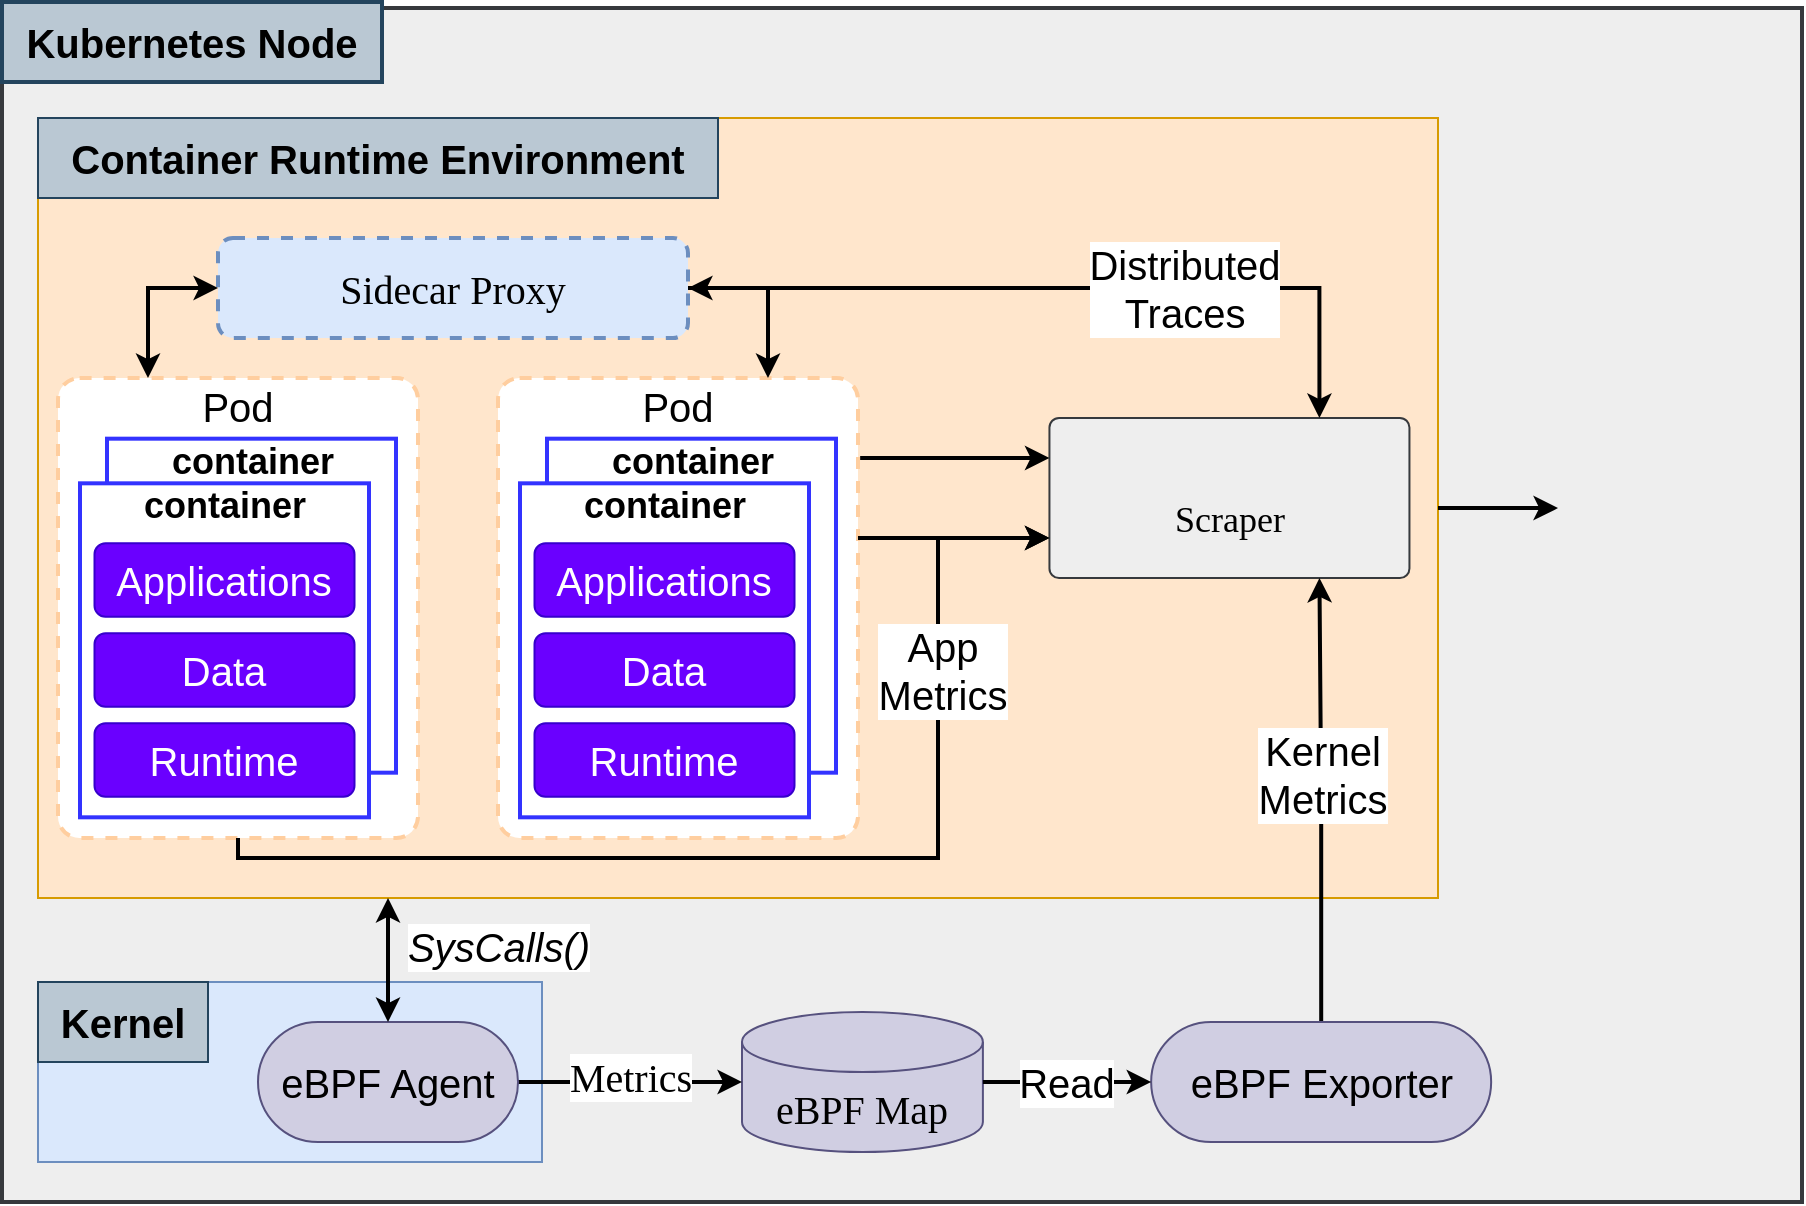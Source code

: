 <mxfile version="21.3.2" type="github">
  <diagram name="Page-1" id="cTY5Y9TpxP5SZx-7HDxA">
    <mxGraphModel dx="1434" dy="770" grid="1" gridSize="10" guides="1" tooltips="1" connect="1" arrows="1" fold="1" page="1" pageScale="1" pageWidth="1100" pageHeight="850" math="0" shadow="0">
      <root>
        <mxCell id="0" />
        <mxCell id="1" parent="0" />
        <mxCell id="1BkvYgwe-oKlFP0c4Thi-38" value="" style="group" vertex="1" connectable="0" parent="1">
          <mxGeometry x="100" y="125" width="900" height="600" as="geometry" />
        </mxCell>
        <mxCell id="QJQ4cSQSgAcdmUkR-iLK-1" value="" style="rounded=1;whiteSpace=wrap;html=1;fillColor=#eeeeee;strokeColor=#36393d;arcSize=0;imageHeight=24;strokeWidth=2;" parent="1BkvYgwe-oKlFP0c4Thi-38" vertex="1">
          <mxGeometry y="3" width="900" height="597" as="geometry" />
        </mxCell>
        <mxCell id="QJQ4cSQSgAcdmUkR-iLK-4" value="" style="rounded=1;whiteSpace=wrap;html=1;fillColor=#ffe6cc;strokeColor=#d79b00;arcSize=0;" parent="1BkvYgwe-oKlFP0c4Thi-38" vertex="1">
          <mxGeometry x="18" y="58" width="700" height="390" as="geometry" />
        </mxCell>
        <mxCell id="QJQ4cSQSgAcdmUkR-iLK-14" value="&lt;font style=&quot;font-size: 20px;&quot; face=&quot;Verdana&quot;&gt;Sidecar Proxy&lt;/font&gt;" style="rounded=1;whiteSpace=wrap;html=1;dashed=1;fillColor=#dae8fc;strokeColor=#6c8ebf;strokeWidth=2;" parent="1BkvYgwe-oKlFP0c4Thi-38" vertex="1">
          <mxGeometry x="108" y="118" width="235" height="50" as="geometry" />
        </mxCell>
        <mxCell id="QJQ4cSQSgAcdmUkR-iLK-16" value="" style="rounded=1;whiteSpace=wrap;html=1;fontFamily=Verdana;fontSize=18;labelBackgroundColor=#0000FF;fillColor=#dae8fc;strokeColor=#6c8ebf;arcSize=0;" parent="1BkvYgwe-oKlFP0c4Thi-38" vertex="1">
          <mxGeometry x="18" y="490" width="252" height="90" as="geometry" />
        </mxCell>
        <mxCell id="QJQ4cSQSgAcdmUkR-iLK-18" value="&lt;div&gt;&lt;font style=&quot;font-size: 18px;&quot; face=&quot;Verdana&quot;&gt;&lt;br&gt;&lt;/font&gt;&lt;/div&gt;&lt;div&gt;&lt;font style=&quot;font-size: 18px;&quot; face=&quot;Verdana&quot;&gt;Scraper&lt;/font&gt;&lt;/div&gt;" style="rounded=1;whiteSpace=wrap;html=1;arcSize=6;fillColor=#eeeeee;strokeColor=#36393d;" parent="1BkvYgwe-oKlFP0c4Thi-38" vertex="1">
          <mxGeometry x="523.725" y="208" width="180" height="80" as="geometry" />
        </mxCell>
        <mxCell id="1BkvYgwe-oKlFP0c4Thi-36" style="edgeStyle=orthogonalEdgeStyle;rounded=0;orthogonalLoop=1;jettySize=auto;html=1;exitX=1;exitY=0.5;exitDx=0;exitDy=0;entryX=0.75;entryY=0;entryDx=0;entryDy=0;strokeWidth=2;" edge="1" parent="1BkvYgwe-oKlFP0c4Thi-38" source="QJQ4cSQSgAcdmUkR-iLK-14" target="QJQ4cSQSgAcdmUkR-iLK-18">
          <mxGeometry relative="1" as="geometry" />
        </mxCell>
        <mxCell id="1BkvYgwe-oKlFP0c4Thi-37" value="&lt;div style=&quot;font-size: 20px;&quot;&gt;&lt;font style=&quot;font-size: 20px;&quot;&gt;Distributed&lt;/font&gt;&lt;/div&gt;&lt;div style=&quot;font-size: 20px;&quot;&gt;&lt;font style=&quot;font-size: 20px;&quot;&gt;Traces&lt;font style=&quot;font-size: 20px;&quot;&gt;&lt;br&gt;&lt;/font&gt;&lt;/font&gt;&lt;/div&gt;" style="edgeLabel;html=1;align=center;verticalAlign=middle;resizable=0;points=[];" vertex="1" connectable="0" parent="1BkvYgwe-oKlFP0c4Thi-36">
          <mxGeometry x="0.205" y="-2" relative="1" as="geometry">
            <mxPoint x="18" y="-2" as="offset" />
          </mxGeometry>
        </mxCell>
        <mxCell id="QJQ4cSQSgAcdmUkR-iLK-19" value="" style="shape=image;verticalLabelPosition=bottom;labelBackgroundColor=default;verticalAlign=top;aspect=fixed;imageAspect=0;image=https://cncf-branding.netlify.app/img/projects/opentelemetry/horizontal/color/opentelemetry-horizontal-color.png;" parent="1BkvYgwe-oKlFP0c4Thi-38" vertex="1">
          <mxGeometry x="432" y="156" width="148.58" height="52" as="geometry" />
        </mxCell>
        <mxCell id="QJQ4cSQSgAcdmUkR-iLK-20" value="" style="shape=image;verticalLabelPosition=bottom;labelBackgroundColor=default;verticalAlign=top;aspect=fixed;imageAspect=0;image=https://cncf-branding.netlify.app/img/projects/prometheus/horizontal/color/prometheus-horizontal-color.png;" parent="1BkvYgwe-oKlFP0c4Thi-38" vertex="1">
          <mxGeometry x="534.94" y="218" width="157.57" height="30" as="geometry" />
        </mxCell>
        <mxCell id="QJQ4cSQSgAcdmUkR-iLK-24" value="&lt;font style=&quot;font-size: 20px;&quot; face=&quot;Verdana&quot;&gt;eBPF Map&lt;/font&gt;&lt;font style=&quot;font-size: 20px;&quot; face=&quot;Verdana&quot;&gt;&lt;br&gt;&lt;/font&gt;" style="shape=cylinder3;whiteSpace=wrap;html=1;boundedLbl=1;backgroundOutline=1;size=15;fillColor=#d0cee2;strokeColor=#56517e;" parent="1BkvYgwe-oKlFP0c4Thi-38" vertex="1">
          <mxGeometry x="370" y="505" width="120.45" height="70" as="geometry" />
        </mxCell>
        <mxCell id="1BkvYgwe-oKlFP0c4Thi-31" style="edgeStyle=orthogonalEdgeStyle;rounded=0;orthogonalLoop=1;jettySize=auto;html=1;exitX=1;exitY=0.5;exitDx=0;exitDy=0;entryX=0;entryY=0.5;entryDx=0;entryDy=0;entryPerimeter=0;strokeWidth=2;" edge="1" parent="1BkvYgwe-oKlFP0c4Thi-38" source="QJQ4cSQSgAcdmUkR-iLK-26" target="QJQ4cSQSgAcdmUkR-iLK-24">
          <mxGeometry relative="1" as="geometry" />
        </mxCell>
        <mxCell id="1BkvYgwe-oKlFP0c4Thi-32" value="&lt;font style=&quot;font-size: 20px;&quot; face=&quot;Verdana&quot;&gt;Metrics&lt;br&gt;&lt;/font&gt;" style="edgeLabel;html=1;align=center;verticalAlign=middle;resizable=0;points=[];" vertex="1" connectable="0" parent="1BkvYgwe-oKlFP0c4Thi-31">
          <mxGeometry x="0.225" y="-1" relative="1" as="geometry">
            <mxPoint x="-13" y="-4" as="offset" />
          </mxGeometry>
        </mxCell>
        <mxCell id="QJQ4cSQSgAcdmUkR-iLK-26" value="&lt;font style=&quot;font-size: 20px;&quot;&gt;eBPF Agent&lt;/font&gt;" style="rounded=1;whiteSpace=wrap;html=1;fillColor=#d0cee2;strokeColor=#56517e;arcSize=50;" parent="1BkvYgwe-oKlFP0c4Thi-38" vertex="1">
          <mxGeometry x="128" y="510" width="130" height="60" as="geometry" />
        </mxCell>
        <mxCell id="QJQ4cSQSgAcdmUkR-iLK-27" value="" style="shape=image;verticalLabelPosition=bottom;labelBackgroundColor=default;verticalAlign=top;aspect=fixed;imageAspect=0;image=https://upload.wikimedia.org/wikipedia/commons/thumb/a/a1/Grafana_logo.svg/1200px-Grafana_logo.svg.png;" parent="1BkvYgwe-oKlFP0c4Thi-38" vertex="1">
          <mxGeometry x="778" y="194.67" width="114.18" height="116.65" as="geometry" />
        </mxCell>
        <mxCell id="1BkvYgwe-oKlFP0c4Thi-26" style="edgeStyle=orthogonalEdgeStyle;rounded=0;orthogonalLoop=1;jettySize=auto;html=1;exitX=1;exitY=0.5;exitDx=0;exitDy=0;strokeWidth=2;" edge="1" parent="1BkvYgwe-oKlFP0c4Thi-38" source="QJQ4cSQSgAcdmUkR-iLK-4" target="QJQ4cSQSgAcdmUkR-iLK-27">
          <mxGeometry relative="1" as="geometry" />
        </mxCell>
        <mxCell id="1BkvYgwe-oKlFP0c4Thi-1" value="&lt;font style=&quot;font-size: 20px;&quot;&gt;&lt;b&gt;&lt;font style=&quot;font-size: 20px;&quot;&gt;Kubernetes Node&lt;/font&gt;&lt;/b&gt;&lt;font style=&quot;font-size: 20px;&quot;&gt;&lt;b&gt;&lt;font style=&quot;font-size: 20px;&quot;&gt;&lt;br&gt;&lt;/font&gt;&lt;/b&gt;&lt;/font&gt;&lt;/font&gt;" style="rounded=0;whiteSpace=wrap;html=1;strokeWidth=2;fillColor=#bac8d3;strokeColor=#23445d;" vertex="1" parent="1BkvYgwe-oKlFP0c4Thi-38">
          <mxGeometry width="190" height="40" as="geometry" />
        </mxCell>
        <mxCell id="1BkvYgwe-oKlFP0c4Thi-2" value="&lt;font style=&quot;font-size: 20px;&quot;&gt;&lt;font style=&quot;font-size: 20px;&quot;&gt;&lt;b&gt;&lt;font style=&quot;font-size: 20px;&quot;&gt;Container Runtime Environment&lt;br&gt;&lt;/font&gt;&lt;/b&gt;&lt;/font&gt;&lt;/font&gt;" style="rounded=0;whiteSpace=wrap;html=1;strokeWidth=1;fillColor=#bac8d3;strokeColor=#23445d;" vertex="1" parent="1BkvYgwe-oKlFP0c4Thi-38">
          <mxGeometry x="18" y="58" width="340" height="40" as="geometry" />
        </mxCell>
        <mxCell id="1BkvYgwe-oKlFP0c4Thi-11" value="" style="group" vertex="1" connectable="0" parent="1BkvYgwe-oKlFP0c4Thi-38">
          <mxGeometry x="28" y="188" width="180" height="230" as="geometry" />
        </mxCell>
        <mxCell id="1BkvYgwe-oKlFP0c4Thi-9" value="&lt;div&gt;&lt;font style=&quot;font-size: 20px;&quot;&gt;Pod&lt;/font&gt;&lt;br&gt;&lt;/div&gt;&lt;div&gt;&lt;br&gt;&lt;/div&gt;&lt;div&gt;&lt;br&gt;&lt;/div&gt;&lt;div&gt;&lt;br&gt;&lt;/div&gt;&lt;div&gt;&lt;br&gt;&lt;/div&gt;&lt;div&gt;&lt;br&gt;&lt;/div&gt;&lt;div&gt;&lt;br&gt;&lt;/div&gt;&lt;div&gt;&lt;br&gt;&lt;/div&gt;&lt;div&gt;&lt;br&gt;&lt;/div&gt;&lt;div&gt;&lt;br&gt;&lt;/div&gt;&lt;div&gt;&lt;br&gt;&lt;/div&gt;&lt;div&gt;&lt;br&gt;&lt;/div&gt;&lt;div&gt;&lt;br&gt;&lt;/div&gt;&lt;div&gt;&lt;br&gt;&lt;/div&gt;&lt;div&gt;&lt;br&gt;&lt;/div&gt;" style="rounded=1;whiteSpace=wrap;html=1;strokeWidth=2;dashed=1;strokeColor=#FFCE9F;arcSize=6;" vertex="1" parent="1BkvYgwe-oKlFP0c4Thi-11">
          <mxGeometry width="180" height="230" as="geometry" />
        </mxCell>
        <mxCell id="1BkvYgwe-oKlFP0c4Thi-10" value="" style="group" vertex="1" connectable="0" parent="1BkvYgwe-oKlFP0c4Thi-11">
          <mxGeometry x="11" y="30.34" width="158" height="189.32" as="geometry" />
        </mxCell>
        <mxCell id="1BkvYgwe-oKlFP0c4Thi-8" value="&lt;div&gt;&lt;b&gt;&lt;font style=&quot;font-size: 18px;&quot;&gt;container&lt;/font&gt;&lt;br&gt;&lt;/b&gt;&lt;/div&gt;&lt;div&gt;&lt;b&gt;&lt;br&gt;&lt;/b&gt;&lt;/div&gt;&lt;div&gt;&lt;b&gt;&lt;br&gt;&lt;/b&gt;&lt;/div&gt;&lt;div&gt;&lt;b&gt;&lt;br&gt;&lt;/b&gt;&lt;/div&gt;&lt;div&gt;&lt;b&gt;&lt;br&gt;&lt;/b&gt;&lt;/div&gt;&lt;div&gt;&lt;b&gt;&lt;br&gt;&lt;/b&gt;&lt;/div&gt;&lt;div&gt;&lt;b&gt;&lt;br&gt;&lt;/b&gt;&lt;/div&gt;&lt;div&gt;&lt;b&gt;&lt;br&gt;&lt;/b&gt;&lt;/div&gt;&lt;div&gt;&lt;b&gt;&lt;br&gt;&lt;/b&gt;&lt;/div&gt;&lt;div&gt;&lt;br&gt;&lt;/div&gt;&lt;div&gt;&lt;br&gt;&lt;/div&gt;" style="rounded=0;whiteSpace=wrap;html=1;strokeColor=#3333FF;strokeWidth=2;" vertex="1" parent="1BkvYgwe-oKlFP0c4Thi-10">
          <mxGeometry x="13.5" width="144.5" height="167" as="geometry" />
        </mxCell>
        <mxCell id="1BkvYgwe-oKlFP0c4Thi-4" value="&lt;div&gt;&lt;b&gt;&lt;font style=&quot;font-size: 18px;&quot;&gt;container&lt;/font&gt;&lt;br&gt;&lt;/b&gt;&lt;/div&gt;&lt;div&gt;&lt;b&gt;&lt;br&gt;&lt;/b&gt;&lt;/div&gt;&lt;div&gt;&lt;b&gt;&lt;br&gt;&lt;/b&gt;&lt;/div&gt;&lt;div&gt;&lt;b&gt;&lt;br&gt;&lt;/b&gt;&lt;/div&gt;&lt;div&gt;&lt;b&gt;&lt;br&gt;&lt;/b&gt;&lt;/div&gt;&lt;div&gt;&lt;b&gt;&lt;br&gt;&lt;/b&gt;&lt;/div&gt;&lt;div&gt;&lt;b&gt;&lt;br&gt;&lt;/b&gt;&lt;/div&gt;&lt;div&gt;&lt;b&gt;&lt;br&gt;&lt;/b&gt;&lt;/div&gt;&lt;div&gt;&lt;b&gt;&lt;br&gt;&lt;/b&gt;&lt;/div&gt;&lt;div&gt;&lt;br&gt;&lt;/div&gt;&lt;div&gt;&lt;br&gt;&lt;/div&gt;" style="rounded=0;whiteSpace=wrap;html=1;strokeColor=#3333FF;strokeWidth=2;" vertex="1" parent="1BkvYgwe-oKlFP0c4Thi-10">
          <mxGeometry y="22.32" width="144.5" height="167" as="geometry" />
        </mxCell>
        <mxCell id="1BkvYgwe-oKlFP0c4Thi-5" value="&lt;font style=&quot;font-size: 20px;&quot;&gt;Applications&lt;/font&gt;" style="rounded=1;whiteSpace=wrap;html=1;fillColor=#6a00ff;fontColor=#ffffff;strokeColor=#3700CC;" vertex="1" parent="1BkvYgwe-oKlFP0c4Thi-10">
          <mxGeometry x="7.25" y="52.32" width="130" height="36.68" as="geometry" />
        </mxCell>
        <mxCell id="1BkvYgwe-oKlFP0c4Thi-6" value="&lt;font style=&quot;font-size: 20px;&quot;&gt;Data&lt;/font&gt;" style="rounded=1;whiteSpace=wrap;html=1;fillColor=#6a00ff;fontColor=#ffffff;strokeColor=#3700CC;" vertex="1" parent="1BkvYgwe-oKlFP0c4Thi-10">
          <mxGeometry x="7.25" y="97.32" width="130" height="36.68" as="geometry" />
        </mxCell>
        <mxCell id="1BkvYgwe-oKlFP0c4Thi-7" value="&lt;font style=&quot;font-size: 20px;&quot;&gt;Runtime&lt;/font&gt;" style="rounded=1;whiteSpace=wrap;html=1;fillColor=#6a00ff;fontColor=#ffffff;strokeColor=#3700CC;" vertex="1" parent="1BkvYgwe-oKlFP0c4Thi-10">
          <mxGeometry x="7.25" y="142.32" width="130" height="36.68" as="geometry" />
        </mxCell>
        <mxCell id="1BkvYgwe-oKlFP0c4Thi-20" style="edgeStyle=orthogonalEdgeStyle;rounded=0;orthogonalLoop=1;jettySize=auto;html=1;exitX=0;exitY=0.5;exitDx=0;exitDy=0;entryX=0.25;entryY=0;entryDx=0;entryDy=0;strokeWidth=2;startArrow=classic;startFill=1;" edge="1" parent="1BkvYgwe-oKlFP0c4Thi-38" source="QJQ4cSQSgAcdmUkR-iLK-14" target="1BkvYgwe-oKlFP0c4Thi-9">
          <mxGeometry relative="1" as="geometry" />
        </mxCell>
        <mxCell id="1BkvYgwe-oKlFP0c4Thi-12" value="" style="group" vertex="1" connectable="0" parent="1BkvYgwe-oKlFP0c4Thi-38">
          <mxGeometry x="248" y="188" width="180" height="230" as="geometry" />
        </mxCell>
        <mxCell id="1BkvYgwe-oKlFP0c4Thi-13" value="&lt;div&gt;&lt;font style=&quot;font-size: 20px;&quot;&gt;Pod&lt;/font&gt;&lt;br&gt;&lt;/div&gt;&lt;div&gt;&lt;br&gt;&lt;/div&gt;&lt;div&gt;&lt;br&gt;&lt;/div&gt;&lt;div&gt;&lt;br&gt;&lt;/div&gt;&lt;div&gt;&lt;br&gt;&lt;/div&gt;&lt;div&gt;&lt;br&gt;&lt;/div&gt;&lt;div&gt;&lt;br&gt;&lt;/div&gt;&lt;div&gt;&lt;br&gt;&lt;/div&gt;&lt;div&gt;&lt;br&gt;&lt;/div&gt;&lt;div&gt;&lt;br&gt;&lt;/div&gt;&lt;div&gt;&lt;br&gt;&lt;/div&gt;&lt;div&gt;&lt;br&gt;&lt;/div&gt;&lt;div&gt;&lt;br&gt;&lt;/div&gt;&lt;div&gt;&lt;br&gt;&lt;/div&gt;&lt;div&gt;&lt;br&gt;&lt;/div&gt;" style="rounded=1;whiteSpace=wrap;html=1;strokeWidth=2;dashed=1;strokeColor=#FFCE9F;arcSize=6;" vertex="1" parent="1BkvYgwe-oKlFP0c4Thi-12">
          <mxGeometry width="180" height="230" as="geometry" />
        </mxCell>
        <mxCell id="1BkvYgwe-oKlFP0c4Thi-14" value="" style="group" vertex="1" connectable="0" parent="1BkvYgwe-oKlFP0c4Thi-12">
          <mxGeometry x="11" y="30.34" width="158" height="189.32" as="geometry" />
        </mxCell>
        <mxCell id="1BkvYgwe-oKlFP0c4Thi-15" value="&lt;div&gt;&lt;b&gt;&lt;font style=&quot;font-size: 18px;&quot;&gt;container&lt;/font&gt;&lt;br&gt;&lt;/b&gt;&lt;/div&gt;&lt;div&gt;&lt;b&gt;&lt;br&gt;&lt;/b&gt;&lt;/div&gt;&lt;div&gt;&lt;b&gt;&lt;br&gt;&lt;/b&gt;&lt;/div&gt;&lt;div&gt;&lt;b&gt;&lt;br&gt;&lt;/b&gt;&lt;/div&gt;&lt;div&gt;&lt;b&gt;&lt;br&gt;&lt;/b&gt;&lt;/div&gt;&lt;div&gt;&lt;b&gt;&lt;br&gt;&lt;/b&gt;&lt;/div&gt;&lt;div&gt;&lt;b&gt;&lt;br&gt;&lt;/b&gt;&lt;/div&gt;&lt;div&gt;&lt;b&gt;&lt;br&gt;&lt;/b&gt;&lt;/div&gt;&lt;div&gt;&lt;b&gt;&lt;br&gt;&lt;/b&gt;&lt;/div&gt;&lt;div&gt;&lt;br&gt;&lt;/div&gt;&lt;div&gt;&lt;br&gt;&lt;/div&gt;" style="rounded=0;whiteSpace=wrap;html=1;strokeColor=#3333FF;strokeWidth=2;" vertex="1" parent="1BkvYgwe-oKlFP0c4Thi-14">
          <mxGeometry x="13.5" width="144.5" height="167" as="geometry" />
        </mxCell>
        <mxCell id="1BkvYgwe-oKlFP0c4Thi-16" value="&lt;div&gt;&lt;b&gt;&lt;font style=&quot;font-size: 18px;&quot;&gt;container&lt;/font&gt;&lt;br&gt;&lt;/b&gt;&lt;/div&gt;&lt;div&gt;&lt;b&gt;&lt;br&gt;&lt;/b&gt;&lt;/div&gt;&lt;div&gt;&lt;b&gt;&lt;br&gt;&lt;/b&gt;&lt;/div&gt;&lt;div&gt;&lt;b&gt;&lt;br&gt;&lt;/b&gt;&lt;/div&gt;&lt;div&gt;&lt;b&gt;&lt;br&gt;&lt;/b&gt;&lt;/div&gt;&lt;div&gt;&lt;b&gt;&lt;br&gt;&lt;/b&gt;&lt;/div&gt;&lt;div&gt;&lt;b&gt;&lt;br&gt;&lt;/b&gt;&lt;/div&gt;&lt;div&gt;&lt;b&gt;&lt;br&gt;&lt;/b&gt;&lt;/div&gt;&lt;div&gt;&lt;b&gt;&lt;br&gt;&lt;/b&gt;&lt;/div&gt;&lt;div&gt;&lt;br&gt;&lt;/div&gt;&lt;div&gt;&lt;br&gt;&lt;/div&gt;" style="rounded=0;whiteSpace=wrap;html=1;strokeColor=#3333FF;strokeWidth=2;" vertex="1" parent="1BkvYgwe-oKlFP0c4Thi-14">
          <mxGeometry y="22.32" width="144.5" height="167" as="geometry" />
        </mxCell>
        <mxCell id="1BkvYgwe-oKlFP0c4Thi-17" value="&lt;font style=&quot;font-size: 20px;&quot;&gt;Applications&lt;/font&gt;" style="rounded=1;whiteSpace=wrap;html=1;fillColor=#6a00ff;fontColor=#ffffff;strokeColor=#3700CC;" vertex="1" parent="1BkvYgwe-oKlFP0c4Thi-14">
          <mxGeometry x="7.25" y="52.32" width="130" height="36.68" as="geometry" />
        </mxCell>
        <mxCell id="1BkvYgwe-oKlFP0c4Thi-18" value="&lt;font style=&quot;font-size: 20px;&quot;&gt;Data&lt;/font&gt;" style="rounded=1;whiteSpace=wrap;html=1;fillColor=#6a00ff;fontColor=#ffffff;strokeColor=#3700CC;" vertex="1" parent="1BkvYgwe-oKlFP0c4Thi-14">
          <mxGeometry x="7.25" y="97.32" width="130" height="36.68" as="geometry" />
        </mxCell>
        <mxCell id="1BkvYgwe-oKlFP0c4Thi-19" value="&lt;font style=&quot;font-size: 20px;&quot;&gt;Runtime&lt;/font&gt;" style="rounded=1;whiteSpace=wrap;html=1;fillColor=#6a00ff;fontColor=#ffffff;strokeColor=#3700CC;" vertex="1" parent="1BkvYgwe-oKlFP0c4Thi-14">
          <mxGeometry x="7.25" y="142.32" width="130" height="36.68" as="geometry" />
        </mxCell>
        <mxCell id="1BkvYgwe-oKlFP0c4Thi-21" style="edgeStyle=orthogonalEdgeStyle;rounded=0;orthogonalLoop=1;jettySize=auto;html=1;exitX=1;exitY=0.5;exitDx=0;exitDy=0;entryX=0.75;entryY=0;entryDx=0;entryDy=0;strokeWidth=2;startArrow=classic;startFill=1;" edge="1" parent="1BkvYgwe-oKlFP0c4Thi-38" source="QJQ4cSQSgAcdmUkR-iLK-14" target="1BkvYgwe-oKlFP0c4Thi-13">
          <mxGeometry relative="1" as="geometry" />
        </mxCell>
        <mxCell id="1BkvYgwe-oKlFP0c4Thi-25" style="edgeStyle=orthogonalEdgeStyle;rounded=0;orthogonalLoop=1;jettySize=auto;html=1;exitX=0;exitY=0.25;exitDx=0;exitDy=0;entryX=1.006;entryY=0.174;entryDx=0;entryDy=0;entryPerimeter=0;startArrow=classic;startFill=1;endArrow=none;endFill=0;strokeWidth=2;" edge="1" parent="1BkvYgwe-oKlFP0c4Thi-38" source="QJQ4cSQSgAcdmUkR-iLK-18" target="1BkvYgwe-oKlFP0c4Thi-13">
          <mxGeometry relative="1" as="geometry" />
        </mxCell>
        <mxCell id="1BkvYgwe-oKlFP0c4Thi-22" style="edgeStyle=orthogonalEdgeStyle;rounded=0;orthogonalLoop=1;jettySize=auto;html=1;exitX=0.5;exitY=1;exitDx=0;exitDy=0;strokeWidth=2;entryX=0;entryY=0.75;entryDx=0;entryDy=0;" edge="1" parent="1BkvYgwe-oKlFP0c4Thi-38" source="1BkvYgwe-oKlFP0c4Thi-9" target="QJQ4cSQSgAcdmUkR-iLK-18">
          <mxGeometry relative="1" as="geometry">
            <mxPoint x="508" y="268" as="targetPoint" />
            <Array as="points">
              <mxPoint x="118" y="428" />
              <mxPoint x="468" y="428" />
              <mxPoint x="468" y="268" />
            </Array>
          </mxGeometry>
        </mxCell>
        <mxCell id="1BkvYgwe-oKlFP0c4Thi-23" style="edgeStyle=orthogonalEdgeStyle;rounded=0;orthogonalLoop=1;jettySize=auto;html=1;entryX=0;entryY=0.75;entryDx=0;entryDy=0;strokeWidth=2;" edge="1" parent="1BkvYgwe-oKlFP0c4Thi-38" target="QJQ4cSQSgAcdmUkR-iLK-18">
          <mxGeometry relative="1" as="geometry">
            <mxPoint x="428" y="268" as="sourcePoint" />
            <Array as="points">
              <mxPoint x="428" y="268" />
            </Array>
          </mxGeometry>
        </mxCell>
        <mxCell id="1BkvYgwe-oKlFP0c4Thi-24" value="&lt;div&gt;&lt;font style=&quot;font-size: 20px;&quot;&gt;App&lt;/font&gt;&lt;/div&gt;&lt;div&gt;&lt;font style=&quot;font-size: 20px;&quot;&gt;Metrics&lt;/font&gt;&lt;/div&gt;" style="edgeLabel;html=1;align=center;verticalAlign=middle;resizable=0;points=[];" vertex="1" connectable="0" parent="1BkvYgwe-oKlFP0c4Thi-23">
          <mxGeometry x="-0.274" y="-1" relative="1" as="geometry">
            <mxPoint x="7" y="65" as="offset" />
          </mxGeometry>
        </mxCell>
        <mxCell id="1BkvYgwe-oKlFP0c4Thi-34" style="edgeStyle=orthogonalEdgeStyle;rounded=0;orthogonalLoop=1;jettySize=auto;html=1;entryX=0.75;entryY=1;entryDx=0;entryDy=0;strokeWidth=2;" edge="1" parent="1BkvYgwe-oKlFP0c4Thi-38" source="1BkvYgwe-oKlFP0c4Thi-27" target="QJQ4cSQSgAcdmUkR-iLK-18">
          <mxGeometry relative="1" as="geometry" />
        </mxCell>
        <mxCell id="1BkvYgwe-oKlFP0c4Thi-35" value="&lt;div style=&quot;font-size: 20px;&quot;&gt;&lt;font style=&quot;font-size: 20px;&quot;&gt;Kernel&lt;/font&gt;&lt;/div&gt;&lt;div style=&quot;font-size: 20px;&quot;&gt;&lt;font style=&quot;font-size: 20px;&quot;&gt;Metrics&lt;font style=&quot;font-size: 20px;&quot;&gt;&lt;br&gt;&lt;/font&gt;&lt;/font&gt;&lt;/div&gt;" style="edgeLabel;html=1;align=center;verticalAlign=middle;resizable=0;points=[];" vertex="1" connectable="0" parent="1BkvYgwe-oKlFP0c4Thi-34">
          <mxGeometry x="-0.644" y="-2" relative="1" as="geometry">
            <mxPoint x="-2" y="-85" as="offset" />
          </mxGeometry>
        </mxCell>
        <mxCell id="1BkvYgwe-oKlFP0c4Thi-27" value="&lt;font style=&quot;font-size: 20px;&quot;&gt;eBPF Exporter&lt;/font&gt;" style="rounded=1;whiteSpace=wrap;html=1;fillColor=#d0cee2;strokeColor=#56517e;arcSize=50;" vertex="1" parent="1BkvYgwe-oKlFP0c4Thi-38">
          <mxGeometry x="574.58" y="510" width="170" height="60" as="geometry" />
        </mxCell>
        <mxCell id="1BkvYgwe-oKlFP0c4Thi-33" value="&lt;font style=&quot;font-size: 20px;&quot;&gt;Read&lt;/font&gt;" style="edgeStyle=orthogonalEdgeStyle;rounded=0;orthogonalLoop=1;jettySize=auto;html=1;exitX=1;exitY=0.5;exitDx=0;exitDy=0;exitPerimeter=0;entryX=0;entryY=0.5;entryDx=0;entryDy=0;strokeWidth=2;" edge="1" parent="1BkvYgwe-oKlFP0c4Thi-38" source="QJQ4cSQSgAcdmUkR-iLK-24" target="1BkvYgwe-oKlFP0c4Thi-27">
          <mxGeometry relative="1" as="geometry" />
        </mxCell>
        <mxCell id="1BkvYgwe-oKlFP0c4Thi-28" style="edgeStyle=orthogonalEdgeStyle;rounded=0;orthogonalLoop=1;jettySize=auto;html=1;exitX=0.5;exitY=0;exitDx=0;exitDy=0;entryX=0.25;entryY=1;entryDx=0;entryDy=0;strokeWidth=2;startArrow=classic;startFill=1;" edge="1" parent="1BkvYgwe-oKlFP0c4Thi-38" source="QJQ4cSQSgAcdmUkR-iLK-26" target="QJQ4cSQSgAcdmUkR-iLK-4">
          <mxGeometry relative="1" as="geometry" />
        </mxCell>
        <mxCell id="1BkvYgwe-oKlFP0c4Thi-39" value="&lt;i&gt;&lt;font style=&quot;font-size: 20px;&quot;&gt;SysCalls()&lt;/font&gt;&lt;/i&gt;" style="edgeLabel;html=1;align=center;verticalAlign=middle;resizable=0;points=[];" vertex="1" connectable="0" parent="1BkvYgwe-oKlFP0c4Thi-28">
          <mxGeometry x="0.024" y="-1" relative="1" as="geometry">
            <mxPoint x="54" y="-7" as="offset" />
          </mxGeometry>
        </mxCell>
        <mxCell id="1BkvYgwe-oKlFP0c4Thi-29" value="&lt;font style=&quot;font-size: 20px;&quot;&gt;&lt;font style=&quot;font-size: 20px;&quot;&gt;&lt;b&gt;&lt;font style=&quot;font-size: 20px;&quot;&gt;Kernel&lt;br&gt;&lt;/font&gt;&lt;/b&gt;&lt;/font&gt;&lt;/font&gt;" style="rounded=0;whiteSpace=wrap;html=1;strokeWidth=1;fillColor=#bac8d3;strokeColor=#23445d;" vertex="1" parent="1BkvYgwe-oKlFP0c4Thi-38">
          <mxGeometry x="18" y="490" width="85" height="40" as="geometry" />
        </mxCell>
      </root>
    </mxGraphModel>
  </diagram>
</mxfile>
